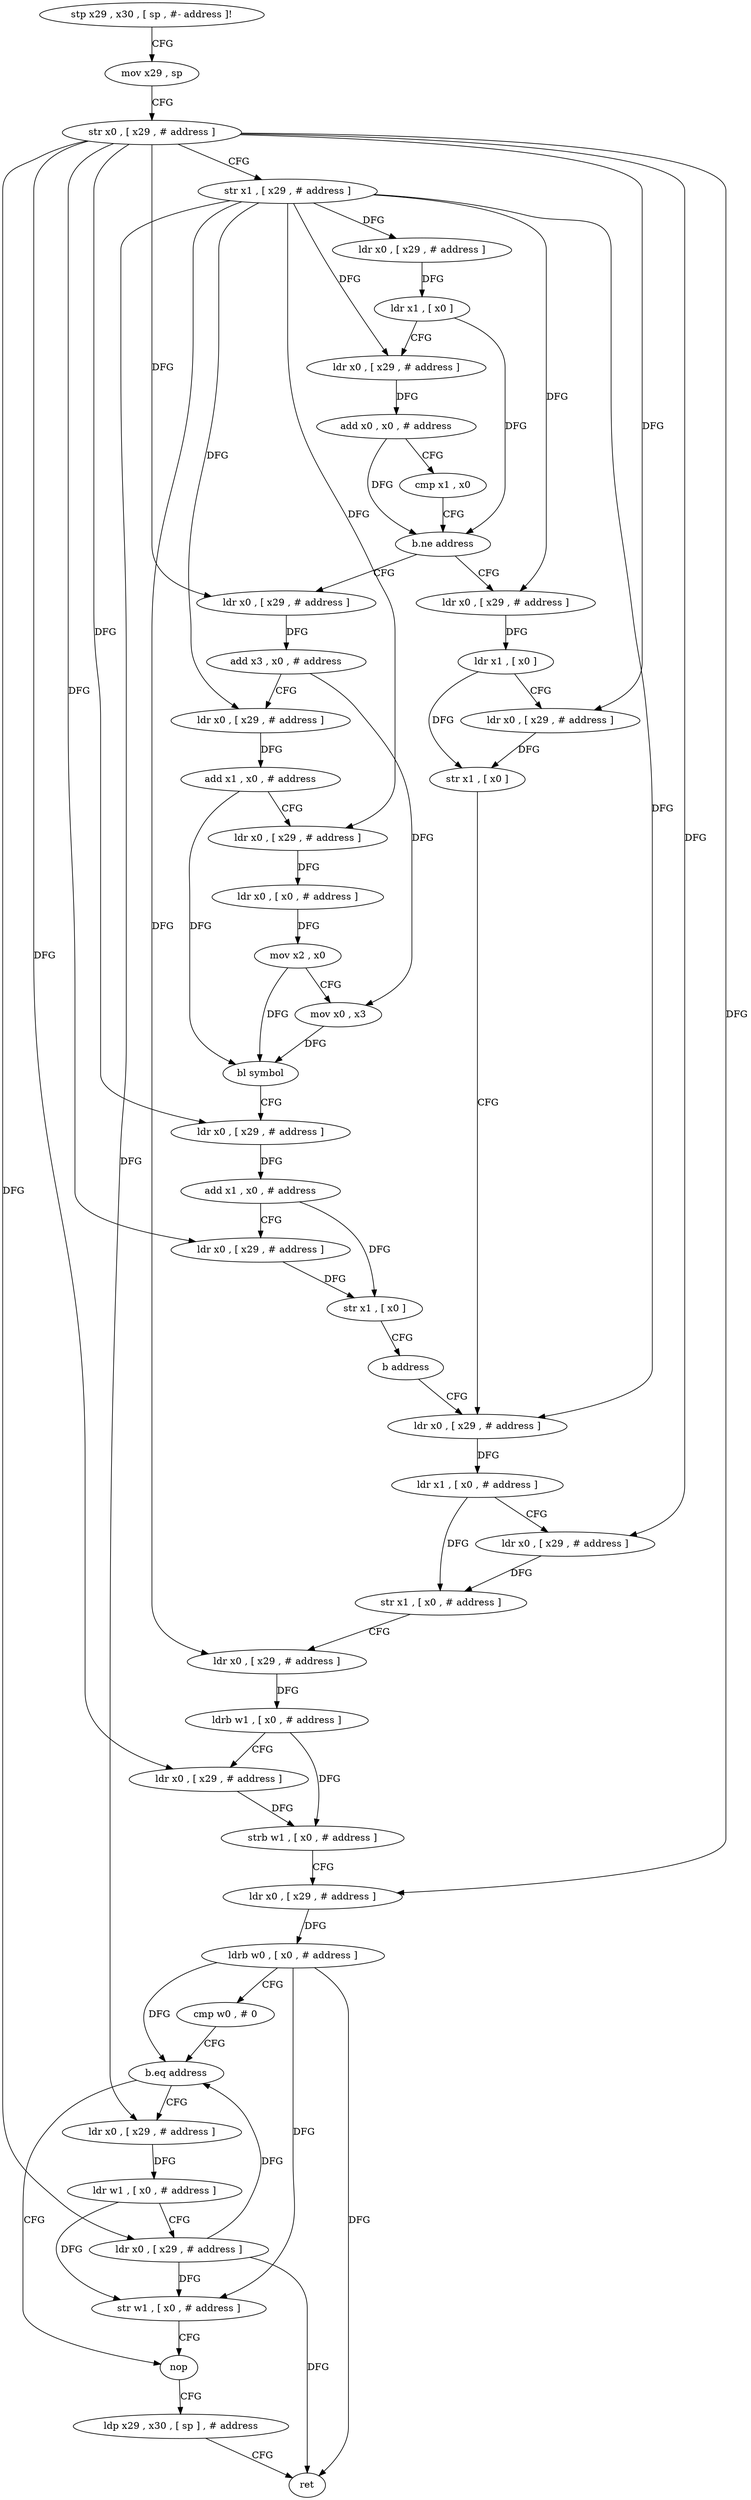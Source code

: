 digraph "func" {
"4527332" [label = "stp x29 , x30 , [ sp , #- address ]!" ]
"4527336" [label = "mov x29 , sp" ]
"4527340" [label = "str x0 , [ x29 , # address ]" ]
"4527344" [label = "str x1 , [ x29 , # address ]" ]
"4527348" [label = "ldr x0 , [ x29 , # address ]" ]
"4527352" [label = "ldr x1 , [ x0 ]" ]
"4527356" [label = "ldr x0 , [ x29 , # address ]" ]
"4527360" [label = "add x0 , x0 , # address" ]
"4527364" [label = "cmp x1 , x0" ]
"4527368" [label = "b.ne address" ]
"4527428" [label = "ldr x0 , [ x29 , # address ]" ]
"4527372" [label = "ldr x0 , [ x29 , # address ]" ]
"4527432" [label = "ldr x1 , [ x0 ]" ]
"4527436" [label = "ldr x0 , [ x29 , # address ]" ]
"4527440" [label = "str x1 , [ x0 ]" ]
"4527444" [label = "ldr x0 , [ x29 , # address ]" ]
"4527376" [label = "add x3 , x0 , # address" ]
"4527380" [label = "ldr x0 , [ x29 , # address ]" ]
"4527384" [label = "add x1 , x0 , # address" ]
"4527388" [label = "ldr x0 , [ x29 , # address ]" ]
"4527392" [label = "ldr x0 , [ x0 , # address ]" ]
"4527396" [label = "mov x2 , x0" ]
"4527400" [label = "mov x0 , x3" ]
"4527404" [label = "bl symbol" ]
"4527408" [label = "ldr x0 , [ x29 , # address ]" ]
"4527412" [label = "add x1 , x0 , # address" ]
"4527416" [label = "ldr x0 , [ x29 , # address ]" ]
"4527420" [label = "str x1 , [ x0 ]" ]
"4527424" [label = "b address" ]
"4527508" [label = "nop" ]
"4527512" [label = "ldp x29 , x30 , [ sp ] , # address" ]
"4527516" [label = "ret" ]
"4527492" [label = "ldr x0 , [ x29 , # address ]" ]
"4527496" [label = "ldr w1 , [ x0 , # address ]" ]
"4527500" [label = "ldr x0 , [ x29 , # address ]" ]
"4527504" [label = "str w1 , [ x0 , # address ]" ]
"4527448" [label = "ldr x1 , [ x0 , # address ]" ]
"4527452" [label = "ldr x0 , [ x29 , # address ]" ]
"4527456" [label = "str x1 , [ x0 , # address ]" ]
"4527460" [label = "ldr x0 , [ x29 , # address ]" ]
"4527464" [label = "ldrb w1 , [ x0 , # address ]" ]
"4527468" [label = "ldr x0 , [ x29 , # address ]" ]
"4527472" [label = "strb w1 , [ x0 , # address ]" ]
"4527476" [label = "ldr x0 , [ x29 , # address ]" ]
"4527480" [label = "ldrb w0 , [ x0 , # address ]" ]
"4527484" [label = "cmp w0 , # 0" ]
"4527488" [label = "b.eq address" ]
"4527332" -> "4527336" [ label = "CFG" ]
"4527336" -> "4527340" [ label = "CFG" ]
"4527340" -> "4527344" [ label = "CFG" ]
"4527340" -> "4527436" [ label = "DFG" ]
"4527340" -> "4527372" [ label = "DFG" ]
"4527340" -> "4527408" [ label = "DFG" ]
"4527340" -> "4527416" [ label = "DFG" ]
"4527340" -> "4527452" [ label = "DFG" ]
"4527340" -> "4527468" [ label = "DFG" ]
"4527340" -> "4527476" [ label = "DFG" ]
"4527340" -> "4527500" [ label = "DFG" ]
"4527344" -> "4527348" [ label = "DFG" ]
"4527344" -> "4527356" [ label = "DFG" ]
"4527344" -> "4527428" [ label = "DFG" ]
"4527344" -> "4527380" [ label = "DFG" ]
"4527344" -> "4527388" [ label = "DFG" ]
"4527344" -> "4527444" [ label = "DFG" ]
"4527344" -> "4527460" [ label = "DFG" ]
"4527344" -> "4527492" [ label = "DFG" ]
"4527348" -> "4527352" [ label = "DFG" ]
"4527352" -> "4527356" [ label = "CFG" ]
"4527352" -> "4527368" [ label = "DFG" ]
"4527356" -> "4527360" [ label = "DFG" ]
"4527360" -> "4527364" [ label = "CFG" ]
"4527360" -> "4527368" [ label = "DFG" ]
"4527364" -> "4527368" [ label = "CFG" ]
"4527368" -> "4527428" [ label = "CFG" ]
"4527368" -> "4527372" [ label = "CFG" ]
"4527428" -> "4527432" [ label = "DFG" ]
"4527372" -> "4527376" [ label = "DFG" ]
"4527432" -> "4527436" [ label = "CFG" ]
"4527432" -> "4527440" [ label = "DFG" ]
"4527436" -> "4527440" [ label = "DFG" ]
"4527440" -> "4527444" [ label = "CFG" ]
"4527444" -> "4527448" [ label = "DFG" ]
"4527376" -> "4527380" [ label = "CFG" ]
"4527376" -> "4527400" [ label = "DFG" ]
"4527380" -> "4527384" [ label = "DFG" ]
"4527384" -> "4527388" [ label = "CFG" ]
"4527384" -> "4527404" [ label = "DFG" ]
"4527388" -> "4527392" [ label = "DFG" ]
"4527392" -> "4527396" [ label = "DFG" ]
"4527396" -> "4527400" [ label = "CFG" ]
"4527396" -> "4527404" [ label = "DFG" ]
"4527400" -> "4527404" [ label = "DFG" ]
"4527404" -> "4527408" [ label = "CFG" ]
"4527408" -> "4527412" [ label = "DFG" ]
"4527412" -> "4527416" [ label = "CFG" ]
"4527412" -> "4527420" [ label = "DFG" ]
"4527416" -> "4527420" [ label = "DFG" ]
"4527420" -> "4527424" [ label = "CFG" ]
"4527424" -> "4527444" [ label = "CFG" ]
"4527508" -> "4527512" [ label = "CFG" ]
"4527512" -> "4527516" [ label = "CFG" ]
"4527492" -> "4527496" [ label = "DFG" ]
"4527496" -> "4527500" [ label = "CFG" ]
"4527496" -> "4527504" [ label = "DFG" ]
"4527500" -> "4527504" [ label = "DFG" ]
"4527500" -> "4527488" [ label = "DFG" ]
"4527500" -> "4527516" [ label = "DFG" ]
"4527504" -> "4527508" [ label = "CFG" ]
"4527448" -> "4527452" [ label = "CFG" ]
"4527448" -> "4527456" [ label = "DFG" ]
"4527452" -> "4527456" [ label = "DFG" ]
"4527456" -> "4527460" [ label = "CFG" ]
"4527460" -> "4527464" [ label = "DFG" ]
"4527464" -> "4527468" [ label = "CFG" ]
"4527464" -> "4527472" [ label = "DFG" ]
"4527468" -> "4527472" [ label = "DFG" ]
"4527472" -> "4527476" [ label = "CFG" ]
"4527476" -> "4527480" [ label = "DFG" ]
"4527480" -> "4527484" [ label = "CFG" ]
"4527480" -> "4527488" [ label = "DFG" ]
"4527480" -> "4527516" [ label = "DFG" ]
"4527480" -> "4527504" [ label = "DFG" ]
"4527484" -> "4527488" [ label = "CFG" ]
"4527488" -> "4527508" [ label = "CFG" ]
"4527488" -> "4527492" [ label = "CFG" ]
}
